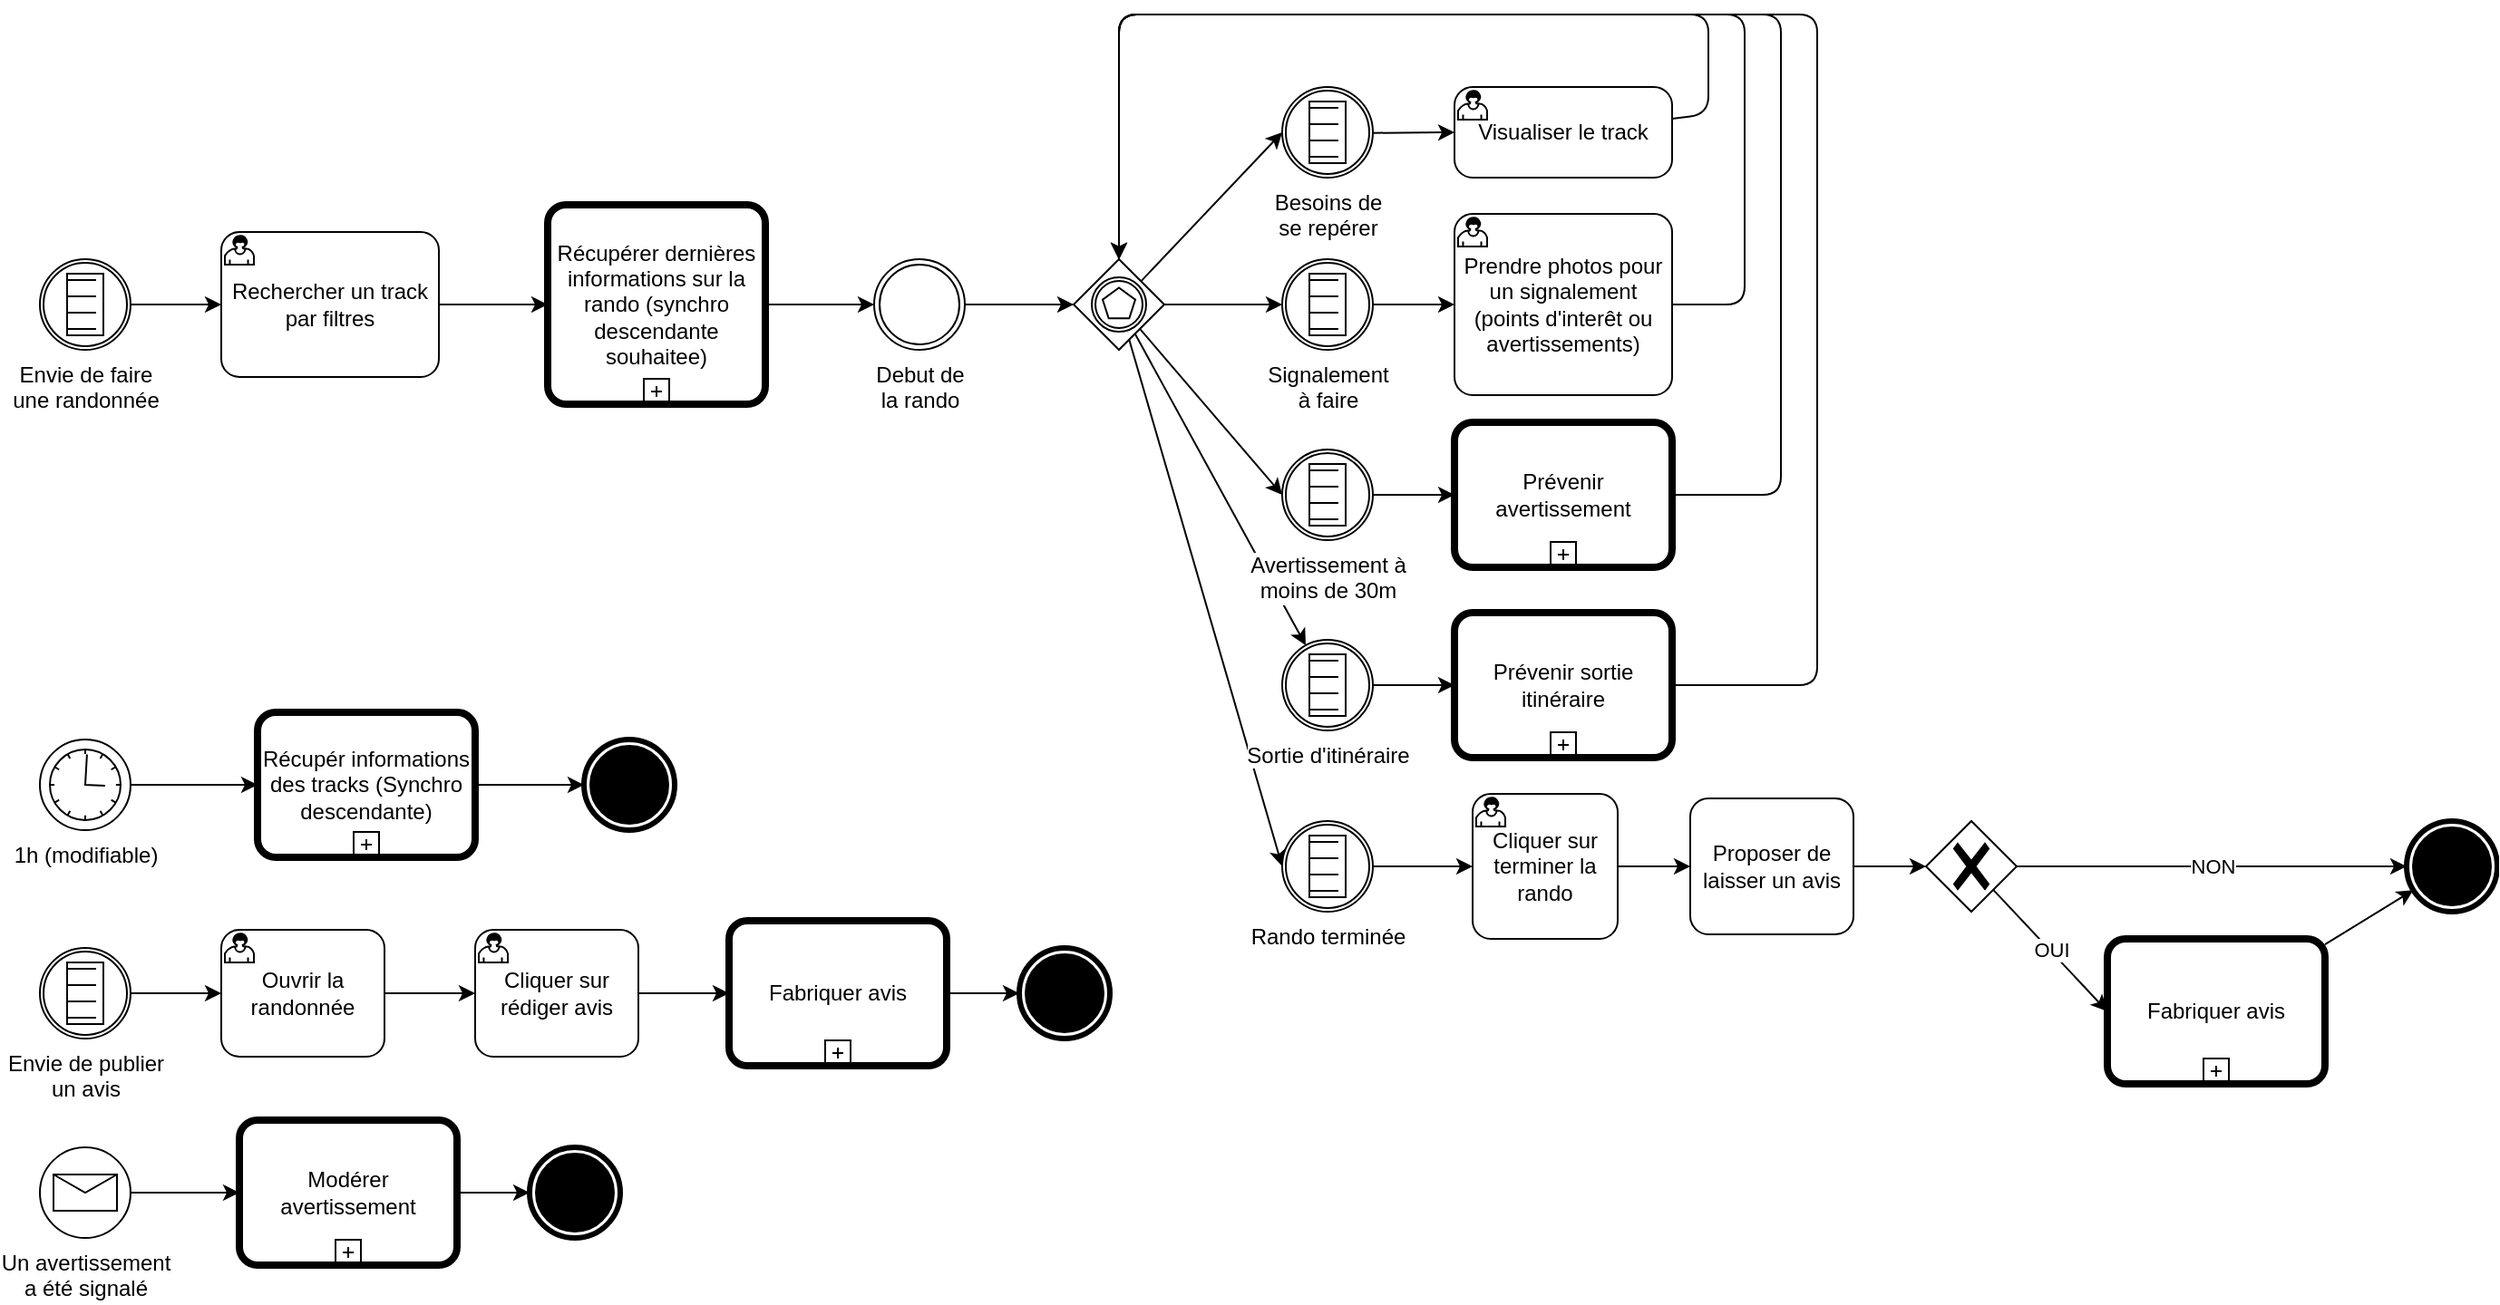 <mxfile>
    <diagram id="I5UC-tbMTaxYKo_7IEy1" name="Page-1">
        <mxGraphModel dx="1596" dy="433" grid="1" gridSize="10" guides="1" tooltips="1" connect="1" arrows="1" fold="1" page="1" pageScale="1" pageWidth="850" pageHeight="1100" math="0" shadow="0">
            <root>
                <mxCell id="0"/>
                <mxCell id="1" parent="0"/>
                <mxCell id="50" style="edgeStyle=none;html=1;" parent="1" source="3" target="18" edge="1">
                    <mxGeometry relative="1" as="geometry"/>
                </mxCell>
                <mxCell id="3" value="Rechercher un track par filtres" style="points=[[0.25,0,0],[0.5,0,0],[0.75,0,0],[1,0.25,0],[1,0.5,0],[1,0.75,0],[0.75,1,0],[0.5,1,0],[0.25,1,0],[0,0.75,0],[0,0.5,0],[0,0.25,0]];shape=mxgraph.bpmn.task;whiteSpace=wrap;rectStyle=rounded;size=10;html=1;taskMarker=user;" parent="1" vertex="1">
                    <mxGeometry x="-720" y="130" width="120" height="80" as="geometry"/>
                </mxCell>
                <mxCell id="90" style="edgeStyle=none;html=1;" parent="1" source="11" target="79" edge="1">
                    <mxGeometry relative="1" as="geometry"/>
                </mxCell>
                <mxCell id="11" value="Debut de &lt;br&gt;la rando" style="points=[[0.145,0.145,0],[0.5,0,0],[0.855,0.145,0],[1,0.5,0],[0.855,0.855,0],[0.5,1,0],[0.145,0.855,0],[0,0.5,0]];shape=mxgraph.bpmn.event;html=1;verticalLabelPosition=bottom;labelBackgroundColor=#ffffff;verticalAlign=top;align=center;perimeter=ellipsePerimeter;outlineConnect=0;aspect=fixed;outline=throwing;symbol=general;" parent="1" vertex="1">
                    <mxGeometry x="-360" y="145" width="50" height="50" as="geometry"/>
                </mxCell>
                <mxCell id="51" style="edgeStyle=none;html=1;" parent="1" source="18" target="11" edge="1">
                    <mxGeometry relative="1" as="geometry"/>
                </mxCell>
                <mxCell id="18" value="Récupérer dernières informations sur la rando (synchro descendante souhaitee)" style="points=[[0.25,0,0],[0.5,0,0],[0.75,0,0],[1,0.25,0],[1,0.5,0],[1,0.75,0],[0.75,1,0],[0.5,1,0],[0.25,1,0],[0,0.75,0],[0,0.5,0],[0,0.25,0]];shape=mxgraph.bpmn.task;whiteSpace=wrap;rectStyle=rounded;size=10;html=1;bpmnShapeType=call;isLoopSub=1;" parent="1" vertex="1">
                    <mxGeometry x="-540" y="115" width="120" height="110" as="geometry"/>
                </mxCell>
                <mxCell id="86" style="edgeStyle=none;html=1;" parent="1" source="41" target="79" edge="1">
                    <mxGeometry relative="1" as="geometry">
                        <mxPoint x="-280" y="150" as="targetPoint"/>
                        <Array as="points">
                            <mxPoint x="100" y="65"/>
                            <mxPoint x="100" y="10"/>
                            <mxPoint x="-225" y="10"/>
                        </Array>
                    </mxGeometry>
                </mxCell>
                <mxCell id="41" value="Visualiser le track" style="points=[[0.25,0,0],[0.5,0,0],[0.75,0,0],[1,0.25,0],[1,0.5,0],[1,0.75,0],[0.75,1,0],[0.5,1,0],[0.25,1,0],[0,0.75,0],[0,0.5,0],[0,0.25,0]];shape=mxgraph.bpmn.task;whiteSpace=wrap;rectStyle=rounded;size=10;html=1;taskMarker=user;" parent="1" vertex="1">
                    <mxGeometry x="-40" y="50" width="120" height="50" as="geometry"/>
                </mxCell>
                <mxCell id="46" style="edgeStyle=none;html=1;" parent="1" source="116" target="118" edge="1">
                    <mxGeometry relative="1" as="geometry">
                        <mxPoint x="-70" y="480" as="sourcePoint"/>
                    </mxGeometry>
                </mxCell>
                <mxCell id="48" style="edgeStyle=none;html=1;" parent="1" source="45" target="47" edge="1">
                    <mxGeometry relative="1" as="geometry"/>
                </mxCell>
                <mxCell id="45" value="Fabriquer avis" style="points=[[0.25,0,0],[0.5,0,0],[0.75,0,0],[1,0.25,0],[1,0.5,0],[1,0.75,0],[0.75,1,0],[0.5,1,0],[0.25,1,0],[0,0.75,0],[0,0.5,0],[0,0.25,0]];shape=mxgraph.bpmn.task;whiteSpace=wrap;rectStyle=rounded;size=10;html=1;bpmnShapeType=call;isLoopSub=1;" parent="1" vertex="1">
                    <mxGeometry x="320" y="520" width="120" height="80" as="geometry"/>
                </mxCell>
                <mxCell id="47" value="" style="points=[[0.145,0.145,0],[0.5,0,0],[0.855,0.145,0],[1,0.5,0],[0.855,0.855,0],[0.5,1,0],[0.145,0.855,0],[0,0.5,0]];shape=mxgraph.bpmn.event;html=1;verticalLabelPosition=bottom;labelBackgroundColor=#ffffff;verticalAlign=top;align=center;perimeter=ellipsePerimeter;outlineConnect=0;aspect=fixed;outline=end;symbol=terminate;" parent="1" vertex="1">
                    <mxGeometry x="485" y="455" width="50" height="50" as="geometry"/>
                </mxCell>
                <mxCell id="92" style="edgeStyle=none;html=1;" parent="1" source="55" target="79" edge="1">
                    <mxGeometry relative="1" as="geometry">
                        <mxPoint x="240" y="50" as="targetPoint"/>
                        <Array as="points">
                            <mxPoint x="120" y="170"/>
                            <mxPoint x="120" y="10"/>
                            <mxPoint x="-225" y="10"/>
                        </Array>
                    </mxGeometry>
                </mxCell>
                <mxCell id="55" value="Prendre photos pour un signalement (points d'interêt ou avertissements)" style="points=[[0.25,0,0],[0.5,0,0],[0.75,0,0],[1,0.25,0],[1,0.5,0],[1,0.75,0],[0.75,1,0],[0.5,1,0],[0.25,1,0],[0,0.75,0],[0,0.5,0],[0,0.25,0]];shape=mxgraph.bpmn.task;whiteSpace=wrap;rectStyle=rounded;size=10;html=1;taskMarker=user;" parent="1" vertex="1">
                    <mxGeometry x="-40" y="120" width="120" height="100" as="geometry"/>
                </mxCell>
                <mxCell id="89" style="edgeStyle=none;html=1;" parent="1" source="56" target="79" edge="1">
                    <mxGeometry relative="1" as="geometry">
                        <mxPoint x="-280" y="150" as="targetPoint"/>
                        <Array as="points">
                            <mxPoint x="140" y="275"/>
                            <mxPoint x="140" y="10"/>
                            <mxPoint x="-225" y="10"/>
                        </Array>
                    </mxGeometry>
                </mxCell>
                <mxCell id="56" value="Prévenir avertissement" style="points=[[0.25,0,0],[0.5,0,0],[0.75,0,0],[1,0.25,0],[1,0.5,0],[1,0.75,0],[0.75,1,0],[0.5,1,0],[0.25,1,0],[0,0.75,0],[0,0.5,0],[0,0.25,0]];shape=mxgraph.bpmn.task;whiteSpace=wrap;rectStyle=rounded;size=10;html=1;bpmnShapeType=call;isLoopSub=1;" parent="1" vertex="1">
                    <mxGeometry x="-40" y="235" width="120" height="80" as="geometry"/>
                </mxCell>
                <mxCell id="73" style="edgeStyle=none;html=1;" parent="1" source="71" target="72" edge="1">
                    <mxGeometry relative="1" as="geometry"/>
                </mxCell>
                <mxCell id="71" value="1h (modifiable)" style="points=[[0.145,0.145,0],[0.5,0,0],[0.855,0.145,0],[1,0.5,0],[0.855,0.855,0],[0.5,1,0],[0.145,0.855,0],[0,0.5,0]];shape=mxgraph.bpmn.event;html=1;verticalLabelPosition=bottom;labelBackgroundColor=#ffffff;verticalAlign=top;align=center;perimeter=ellipsePerimeter;outlineConnect=0;aspect=fixed;outline=standard;symbol=timer;" parent="1" vertex="1">
                    <mxGeometry x="-820" y="410" width="50" height="50" as="geometry"/>
                </mxCell>
                <mxCell id="75" style="edgeStyle=none;html=1;" parent="1" source="72" target="74" edge="1">
                    <mxGeometry relative="1" as="geometry"/>
                </mxCell>
                <mxCell id="72" value="Récupér informations des tracks (Synchro descendante)" style="points=[[0.25,0,0],[0.5,0,0],[0.75,0,0],[1,0.25,0],[1,0.5,0],[1,0.75,0],[0.75,1,0],[0.5,1,0],[0.25,1,0],[0,0.75,0],[0,0.5,0],[0,0.25,0]];shape=mxgraph.bpmn.task;whiteSpace=wrap;rectStyle=rounded;size=10;html=1;bpmnShapeType=call;isLoopSub=1;" parent="1" vertex="1">
                    <mxGeometry x="-700" y="395" width="120" height="80" as="geometry"/>
                </mxCell>
                <mxCell id="74" value="" style="points=[[0.145,0.145,0],[0.5,0,0],[0.855,0.145,0],[1,0.5,0],[0.855,0.855,0],[0.5,1,0],[0.145,0.855,0],[0,0.5,0]];shape=mxgraph.bpmn.event;html=1;verticalLabelPosition=bottom;labelBackgroundColor=#ffffff;verticalAlign=top;align=center;perimeter=ellipsePerimeter;outlineConnect=0;aspect=fixed;outline=end;symbol=terminate;" parent="1" vertex="1">
                    <mxGeometry x="-520" y="410" width="50" height="50" as="geometry"/>
                </mxCell>
                <mxCell id="84" style="edgeStyle=none;html=1;entryX=0;entryY=0.5;entryDx=0;entryDy=0;entryPerimeter=0;" parent="1" source="79" target="116" edge="1">
                    <mxGeometry relative="1" as="geometry">
                        <mxPoint x="-135" y="480" as="targetPoint"/>
                    </mxGeometry>
                </mxCell>
                <mxCell id="108" style="edgeStyle=none;html=1;entryX=0;entryY=0.5;entryDx=0;entryDy=0;entryPerimeter=0;" parent="1" source="79" target="104" edge="1">
                    <mxGeometry relative="1" as="geometry"/>
                </mxCell>
                <mxCell id="109" style="edgeStyle=none;html=1;entryX=0;entryY=0.5;entryDx=0;entryDy=0;entryPerimeter=0;" parent="1" source="79" target="103" edge="1">
                    <mxGeometry relative="1" as="geometry"/>
                </mxCell>
                <mxCell id="110" style="edgeStyle=none;html=1;entryX=0;entryY=0.5;entryDx=0;entryDy=0;entryPerimeter=0;" parent="1" source="79" target="100" edge="1">
                    <mxGeometry relative="1" as="geometry"/>
                </mxCell>
                <mxCell id="115" style="edgeStyle=none;html=1;" parent="1" source="79" target="113" edge="1">
                    <mxGeometry relative="1" as="geometry"/>
                </mxCell>
                <mxCell id="79" value="" style="points=[[0.25,0.25,0],[0.5,0,0],[0.75,0.25,0],[1,0.5,0],[0.75,0.75,0],[0.5,1,0],[0.25,0.75,0],[0,0.5,0]];shape=mxgraph.bpmn.gateway2;html=1;verticalLabelPosition=bottom;labelBackgroundColor=#ffffff;verticalAlign=top;align=center;perimeter=rhombusPerimeter;outlineConnect=0;outline=catching;symbol=multiple;" parent="1" vertex="1">
                    <mxGeometry x="-250" y="145" width="50" height="50" as="geometry"/>
                </mxCell>
                <mxCell id="117" style="edgeStyle=none;html=1;" parent="1" source="95" target="79" edge="1">
                    <mxGeometry relative="1" as="geometry">
                        <Array as="points">
                            <mxPoint x="160" y="380"/>
                            <mxPoint x="160" y="10"/>
                            <mxPoint x="-225" y="10"/>
                        </Array>
                    </mxGeometry>
                </mxCell>
                <mxCell id="95" value="Prévenir sortie itinéraire" style="points=[[0.25,0,0],[0.5,0,0],[0.75,0,0],[1,0.25,0],[1,0.5,0],[1,0.75,0],[0.75,1,0],[0.5,1,0],[0.25,1,0],[0,0.75,0],[0,0.5,0],[0,0.25,0]];shape=mxgraph.bpmn.task;whiteSpace=wrap;rectStyle=rounded;size=10;html=1;bpmnShapeType=call;isLoopSub=1;" parent="1" vertex="1">
                    <mxGeometry x="-40" y="340" width="120" height="80" as="geometry"/>
                </mxCell>
                <mxCell id="107" style="edgeStyle=none;html=1;" parent="1" source="100" target="56" edge="1">
                    <mxGeometry relative="1" as="geometry"/>
                </mxCell>
                <mxCell id="100" value="Avertissement à&lt;br style=&quot;border-color: var(--border-color);&quot;&gt;moins de 30m" style="points=[[0.145,0.145,0],[0.5,0,0],[0.855,0.145,0],[1,0.5,0],[0.855,0.855,0],[0.5,1,0],[0.145,0.855,0],[0,0.5,0]];shape=mxgraph.bpmn.event;html=1;verticalLabelPosition=bottom;labelBackgroundColor=#ffffff;verticalAlign=top;align=center;perimeter=ellipsePerimeter;outlineConnect=0;aspect=fixed;outline=catching;symbol=conditional;" parent="1" vertex="1">
                    <mxGeometry x="-135" y="250" width="50" height="50" as="geometry"/>
                </mxCell>
                <mxCell id="106" style="edgeStyle=none;html=1;" parent="1" source="103" target="55" edge="1">
                    <mxGeometry relative="1" as="geometry"/>
                </mxCell>
                <mxCell id="103" value="Signalement&lt;br style=&quot;border-color: var(--border-color);&quot;&gt;à faire" style="points=[[0.145,0.145,0],[0.5,0,0],[0.855,0.145,0],[1,0.5,0],[0.855,0.855,0],[0.5,1,0],[0.145,0.855,0],[0,0.5,0]];shape=mxgraph.bpmn.event;html=1;verticalLabelPosition=bottom;labelBackgroundColor=#ffffff;verticalAlign=top;align=center;perimeter=ellipsePerimeter;outlineConnect=0;aspect=fixed;outline=catching;symbol=conditional;" parent="1" vertex="1">
                    <mxGeometry x="-135" y="145" width="50" height="50" as="geometry"/>
                </mxCell>
                <mxCell id="105" style="edgeStyle=none;html=1;" parent="1" source="104" target="41" edge="1">
                    <mxGeometry relative="1" as="geometry"/>
                </mxCell>
                <mxCell id="104" value="Besoins de&lt;br style=&quot;border-color: var(--border-color);&quot;&gt;se repérer" style="points=[[0.145,0.145,0],[0.5,0,0],[0.855,0.145,0],[1,0.5,0],[0.855,0.855,0],[0.5,1,0],[0.145,0.855,0],[0,0.5,0]];shape=mxgraph.bpmn.event;html=1;verticalLabelPosition=bottom;labelBackgroundColor=#ffffff;verticalAlign=top;align=center;perimeter=ellipsePerimeter;outlineConnect=0;aspect=fixed;outline=catching;symbol=conditional;" parent="1" vertex="1">
                    <mxGeometry x="-135" y="50" width="50" height="50" as="geometry"/>
                </mxCell>
                <mxCell id="114" style="edgeStyle=none;html=1;" parent="1" source="113" target="95" edge="1">
                    <mxGeometry relative="1" as="geometry"/>
                </mxCell>
                <mxCell id="113" value="Sortie d'itinéraire" style="points=[[0.145,0.145,0],[0.5,0,0],[0.855,0.145,0],[1,0.5,0],[0.855,0.855,0],[0.5,1,0],[0.145,0.855,0],[0,0.5,0]];shape=mxgraph.bpmn.event;html=1;verticalLabelPosition=bottom;labelBackgroundColor=#ffffff;verticalAlign=top;align=center;perimeter=ellipsePerimeter;outlineConnect=0;aspect=fixed;outline=catching;symbol=conditional;" parent="1" vertex="1">
                    <mxGeometry x="-135" y="355" width="50" height="50" as="geometry"/>
                </mxCell>
                <mxCell id="116" value="Rando terminée" style="points=[[0.145,0.145,0],[0.5,0,0],[0.855,0.145,0],[1,0.5,0],[0.855,0.855,0],[0.5,1,0],[0.145,0.855,0],[0,0.5,0]];shape=mxgraph.bpmn.event;html=1;verticalLabelPosition=bottom;labelBackgroundColor=#ffffff;verticalAlign=top;align=center;perimeter=ellipsePerimeter;outlineConnect=0;aspect=fixed;outline=catching;symbol=conditional;" parent="1" vertex="1">
                    <mxGeometry x="-135" y="455" width="50" height="50" as="geometry"/>
                </mxCell>
                <mxCell id="118" value="Cliquer sur terminer la rando" style="points=[[0.25,0,0],[0.5,0,0],[0.75,0,0],[1,0.25,0],[1,0.5,0],[1,0.75,0],[0.75,1,0],[0.5,1,0],[0.25,1,0],[0,0.75,0],[0,0.5,0],[0,0.25,0]];shape=mxgraph.bpmn.task;whiteSpace=wrap;rectStyle=rounded;size=10;html=1;taskMarker=user;" parent="1" vertex="1">
                    <mxGeometry x="-30" y="440" width="80" height="80" as="geometry"/>
                </mxCell>
                <mxCell id="121" style="edgeStyle=none;html=1;" parent="1" source="119" target="123" edge="1">
                    <mxGeometry relative="1" as="geometry"/>
                </mxCell>
                <mxCell id="119" value="Proposer de laisser un avis" style="points=[[0.25,0,0],[0.5,0,0],[0.75,0,0],[1,0.25,0],[1,0.5,0],[1,0.75,0],[0.75,1,0],[0.5,1,0],[0.25,1,0],[0,0.75,0],[0,0.5,0],[0,0.25,0]];shape=mxgraph.bpmn.task;whiteSpace=wrap;rectStyle=rounded;size=10;html=1;taskMarker=abstract;" parent="1" vertex="1">
                    <mxGeometry x="90" y="442.5" width="90" height="75" as="geometry"/>
                </mxCell>
                <mxCell id="120" style="edgeStyle=none;html=1;" parent="1" source="118" target="119" edge="1">
                    <mxGeometry relative="1" as="geometry">
                        <mxPoint x="50" y="482.5" as="sourcePoint"/>
                    </mxGeometry>
                </mxCell>
                <mxCell id="122" value="NON" style="edgeStyle=none;html=1;" parent="1" source="123" target="47" edge="1">
                    <mxGeometry relative="1" as="geometry">
                        <mxPoint x="182.397" y="682.369" as="targetPoint"/>
                    </mxGeometry>
                </mxCell>
                <mxCell id="125" value="OUI" style="edgeStyle=none;html=1;entryX=0;entryY=0.5;entryDx=0;entryDy=0;entryPerimeter=0;" parent="1" source="123" target="45" edge="1">
                    <mxGeometry relative="1" as="geometry">
                        <Array as="points"/>
                    </mxGeometry>
                </mxCell>
                <mxCell id="123" value="" style="points=[[0.25,0.25,0],[0.5,0,0],[0.75,0.25,0],[1,0.5,0],[0.75,0.75,0],[0.5,1,0],[0.25,0.75,0],[0,0.5,0]];shape=mxgraph.bpmn.gateway2;html=1;verticalLabelPosition=bottom;labelBackgroundColor=#ffffff;verticalAlign=top;align=center;perimeter=rhombusPerimeter;outlineConnect=0;outline=none;symbol=none;gwType=exclusive;" parent="1" vertex="1">
                    <mxGeometry x="220" y="455" width="50" height="50" as="geometry"/>
                </mxCell>
                <mxCell id="135" style="edgeStyle=none;html=1;" parent="1" source="129" target="134" edge="1">
                    <mxGeometry relative="1" as="geometry"/>
                </mxCell>
                <mxCell id="129" value="Cliquer sur rédiger avis" style="points=[[0.25,0,0],[0.5,0,0],[0.75,0,0],[1,0.25,0],[1,0.5,0],[1,0.75,0],[0.75,1,0],[0.5,1,0],[0.25,1,0],[0,0.75,0],[0,0.5,0],[0,0.25,0]];shape=mxgraph.bpmn.task;whiteSpace=wrap;rectStyle=rounded;size=10;html=1;taskMarker=user;" parent="1" vertex="1">
                    <mxGeometry x="-580" y="515" width="90" height="70" as="geometry"/>
                </mxCell>
                <mxCell id="133" style="edgeStyle=none;html=1;" parent="1" source="130" target="129" edge="1">
                    <mxGeometry relative="1" as="geometry"/>
                </mxCell>
                <mxCell id="130" value="Ouvrir la randonnée" style="points=[[0.25,0,0],[0.5,0,0],[0.75,0,0],[1,0.25,0],[1,0.5,0],[1,0.75,0],[0.75,1,0],[0.5,1,0],[0.25,1,0],[0,0.75,0],[0,0.5,0],[0,0.25,0]];shape=mxgraph.bpmn.task;whiteSpace=wrap;rectStyle=rounded;size=10;html=1;taskMarker=user;" parent="1" vertex="1">
                    <mxGeometry x="-720" y="515" width="90" height="70" as="geometry"/>
                </mxCell>
                <mxCell id="132" style="edgeStyle=none;html=1;" parent="1" source="131" target="130" edge="1">
                    <mxGeometry relative="1" as="geometry"/>
                </mxCell>
                <mxCell id="131" value="Envie de publier&lt;br style=&quot;border-color: var(--border-color);&quot;&gt;un avis" style="points=[[0.145,0.145,0],[0.5,0,0],[0.855,0.145,0],[1,0.5,0],[0.855,0.855,0],[0.5,1,0],[0.145,0.855,0],[0,0.5,0]];shape=mxgraph.bpmn.event;html=1;verticalLabelPosition=bottom;labelBackgroundColor=#ffffff;verticalAlign=top;align=center;perimeter=ellipsePerimeter;outlineConnect=0;aspect=fixed;outline=catching;symbol=conditional;" parent="1" vertex="1">
                    <mxGeometry x="-820" y="525" width="50" height="50" as="geometry"/>
                </mxCell>
                <mxCell id="137" style="edgeStyle=none;html=1;" parent="1" source="134" target="136" edge="1">
                    <mxGeometry relative="1" as="geometry"/>
                </mxCell>
                <mxCell id="134" value="Fabriquer avis" style="points=[[0.25,0,0],[0.5,0,0],[0.75,0,0],[1,0.25,0],[1,0.5,0],[1,0.75,0],[0.75,1,0],[0.5,1,0],[0.25,1,0],[0,0.75,0],[0,0.5,0],[0,0.25,0]];shape=mxgraph.bpmn.task;whiteSpace=wrap;rectStyle=rounded;size=10;html=1;bpmnShapeType=call;isLoopSub=1;" parent="1" vertex="1">
                    <mxGeometry x="-440" y="510" width="120" height="80" as="geometry"/>
                </mxCell>
                <mxCell id="136" value="" style="points=[[0.145,0.145,0],[0.5,0,0],[0.855,0.145,0],[1,0.5,0],[0.855,0.855,0],[0.5,1,0],[0.145,0.855,0],[0,0.5,0]];shape=mxgraph.bpmn.event;html=1;verticalLabelPosition=bottom;labelBackgroundColor=#ffffff;verticalAlign=top;align=center;perimeter=ellipsePerimeter;outlineConnect=0;aspect=fixed;outline=end;symbol=terminate;" parent="1" vertex="1">
                    <mxGeometry x="-280" y="525" width="50" height="50" as="geometry"/>
                </mxCell>
                <mxCell id="138" style="edgeStyle=none;html=1;" parent="1" source="139" target="155" edge="1">
                    <mxGeometry relative="1" as="geometry">
                        <mxPoint x="-720" y="660" as="targetPoint"/>
                    </mxGeometry>
                </mxCell>
                <mxCell id="139" value="Un avertissement &lt;br&gt;a été signalé" style="points=[[0.145,0.145,0],[0.5,0,0],[0.855,0.145,0],[1,0.5,0],[0.855,0.855,0],[0.5,1,0],[0.145,0.855,0],[0,0.5,0]];shape=mxgraph.bpmn.event;html=1;verticalLabelPosition=bottom;labelBackgroundColor=#ffffff;verticalAlign=top;align=center;perimeter=ellipsePerimeter;outlineConnect=0;aspect=fixed;outline=standard;symbol=message;" parent="1" vertex="1">
                    <mxGeometry x="-820" y="635" width="50" height="50" as="geometry"/>
                </mxCell>
                <mxCell id="157" style="edgeStyle=none;html=1;" edge="1" parent="1" source="155" target="156">
                    <mxGeometry relative="1" as="geometry"/>
                </mxCell>
                <mxCell id="155" value="Modérer avertissement" style="points=[[0.25,0,0],[0.5,0,0],[0.75,0,0],[1,0.25,0],[1,0.5,0],[1,0.75,0],[0.75,1,0],[0.5,1,0],[0.25,1,0],[0,0.75,0],[0,0.5,0],[0,0.25,0]];shape=mxgraph.bpmn.task;whiteSpace=wrap;rectStyle=rounded;size=10;html=1;bpmnShapeType=call;isLoopSub=1;" parent="1" vertex="1">
                    <mxGeometry x="-710" y="620" width="120" height="80" as="geometry"/>
                </mxCell>
                <mxCell id="156" value="" style="points=[[0.145,0.145,0],[0.5,0,0],[0.855,0.145,0],[1,0.5,0],[0.855,0.855,0],[0.5,1,0],[0.145,0.855,0],[0,0.5,0]];shape=mxgraph.bpmn.event;html=1;verticalLabelPosition=bottom;labelBackgroundColor=#ffffff;verticalAlign=top;align=center;perimeter=ellipsePerimeter;outlineConnect=0;aspect=fixed;outline=end;symbol=terminate;" vertex="1" parent="1">
                    <mxGeometry x="-550" y="635" width="50" height="50" as="geometry"/>
                </mxCell>
                <mxCell id="159" style="edgeStyle=none;html=1;" edge="1" parent="1" source="158" target="3">
                    <mxGeometry relative="1" as="geometry"/>
                </mxCell>
                <mxCell id="158" value="Envie de faire&lt;br style=&quot;border-color: var(--border-color);&quot;&gt;une randonnée" style="points=[[0.145,0.145,0],[0.5,0,0],[0.855,0.145,0],[1,0.5,0],[0.855,0.855,0],[0.5,1,0],[0.145,0.855,0],[0,0.5,0]];shape=mxgraph.bpmn.event;html=1;verticalLabelPosition=bottom;labelBackgroundColor=#ffffff;verticalAlign=top;align=center;perimeter=ellipsePerimeter;outlineConnect=0;aspect=fixed;outline=catching;symbol=conditional;" vertex="1" parent="1">
                    <mxGeometry x="-820" y="145" width="50" height="50" as="geometry"/>
                </mxCell>
            </root>
        </mxGraphModel>
    </diagram>
</mxfile>